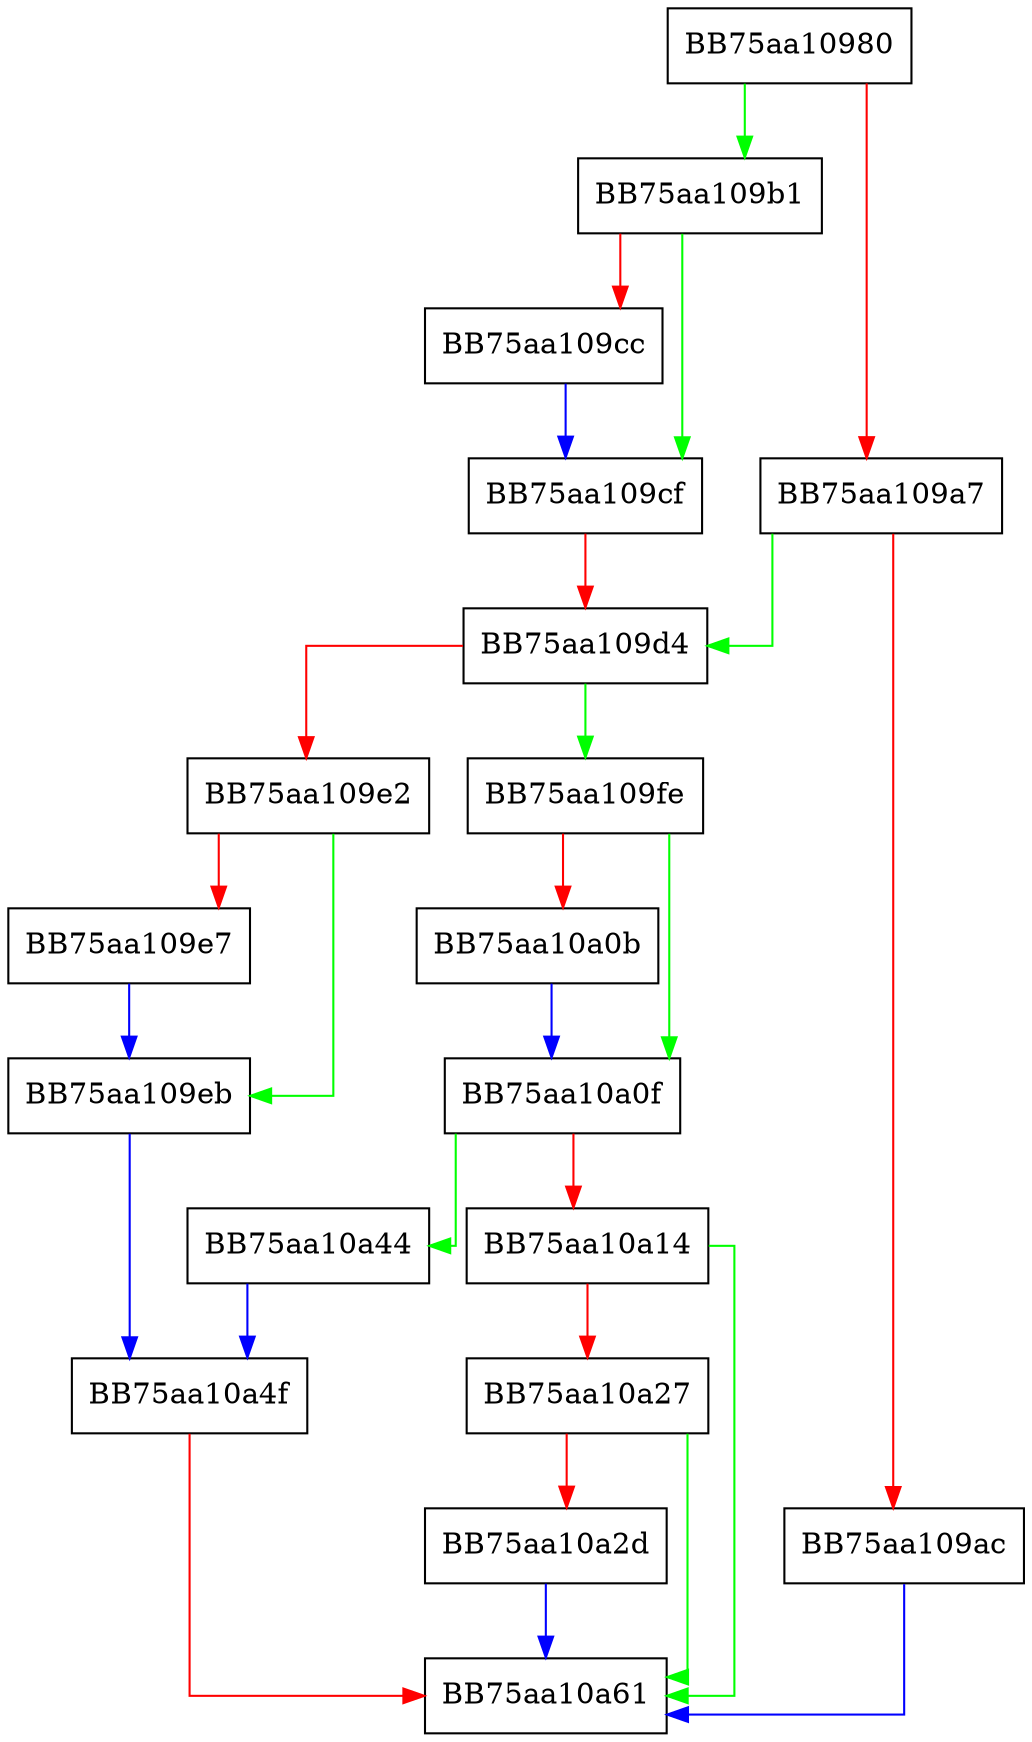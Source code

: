 digraph customkcrc_callback {
  node [shape="box"];
  graph [splines=ortho];
  BB75aa10980 -> BB75aa109b1 [color="green"];
  BB75aa10980 -> BB75aa109a7 [color="red"];
  BB75aa109a7 -> BB75aa109d4 [color="green"];
  BB75aa109a7 -> BB75aa109ac [color="red"];
  BB75aa109ac -> BB75aa10a61 [color="blue"];
  BB75aa109b1 -> BB75aa109cf [color="green"];
  BB75aa109b1 -> BB75aa109cc [color="red"];
  BB75aa109cc -> BB75aa109cf [color="blue"];
  BB75aa109cf -> BB75aa109d4 [color="red"];
  BB75aa109d4 -> BB75aa109fe [color="green"];
  BB75aa109d4 -> BB75aa109e2 [color="red"];
  BB75aa109e2 -> BB75aa109eb [color="green"];
  BB75aa109e2 -> BB75aa109e7 [color="red"];
  BB75aa109e7 -> BB75aa109eb [color="blue"];
  BB75aa109eb -> BB75aa10a4f [color="blue"];
  BB75aa109fe -> BB75aa10a0f [color="green"];
  BB75aa109fe -> BB75aa10a0b [color="red"];
  BB75aa10a0b -> BB75aa10a0f [color="blue"];
  BB75aa10a0f -> BB75aa10a44 [color="green"];
  BB75aa10a0f -> BB75aa10a14 [color="red"];
  BB75aa10a14 -> BB75aa10a61 [color="green"];
  BB75aa10a14 -> BB75aa10a27 [color="red"];
  BB75aa10a27 -> BB75aa10a61 [color="green"];
  BB75aa10a27 -> BB75aa10a2d [color="red"];
  BB75aa10a2d -> BB75aa10a61 [color="blue"];
  BB75aa10a44 -> BB75aa10a4f [color="blue"];
  BB75aa10a4f -> BB75aa10a61 [color="red"];
}